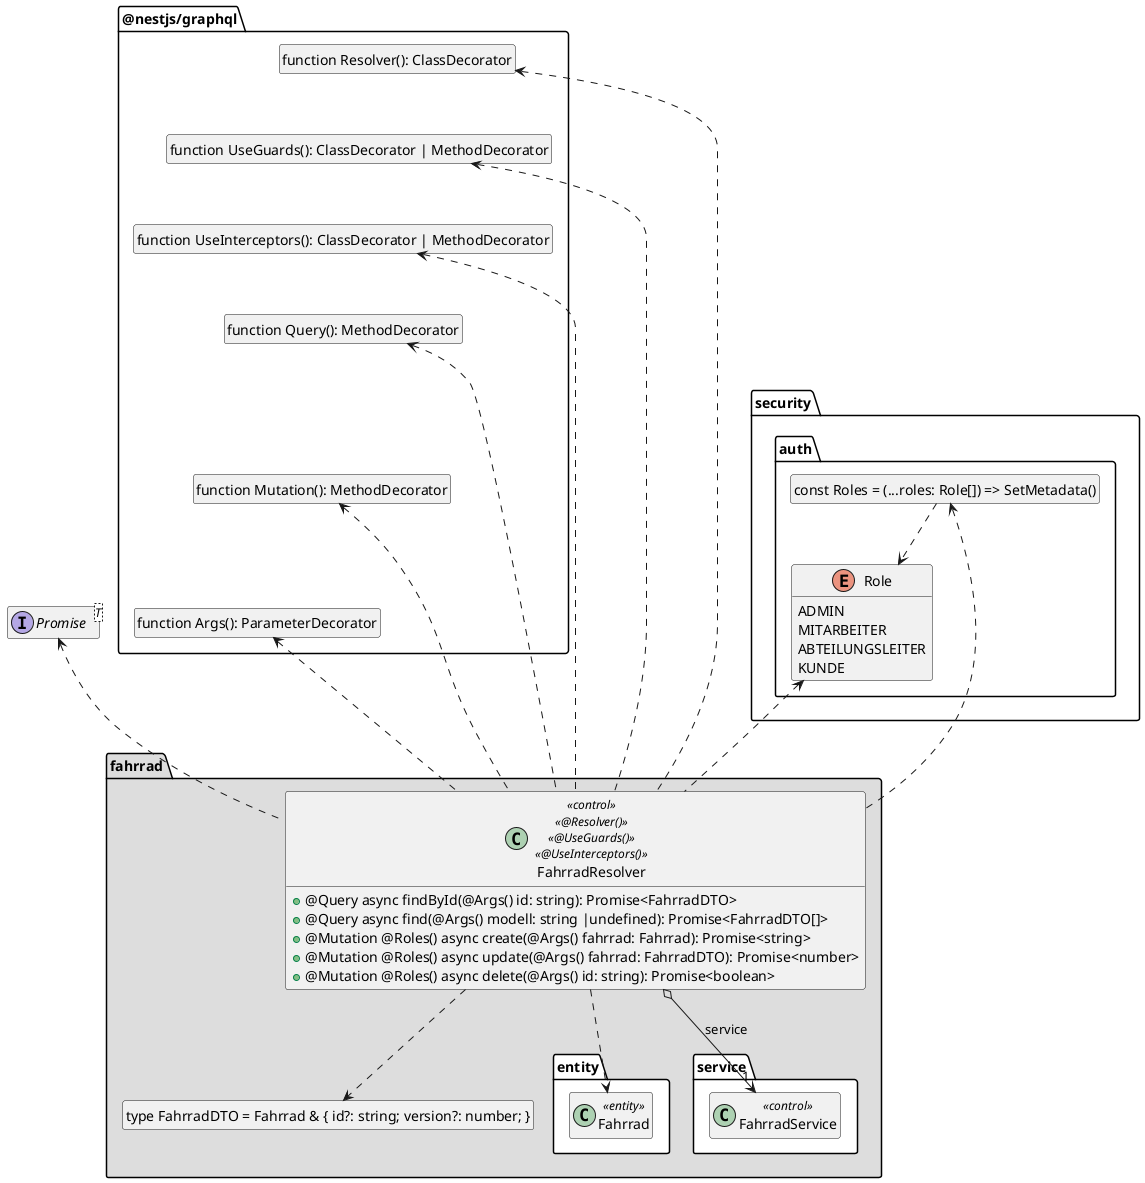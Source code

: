 ' Preview durch <Alt>d

@startuml Controller-Klasse

interface Promise<T>

package @nestjs/graphql {
  class "function Resolver(): ClassDecorator" as Resolver
  hide Resolver circle

  class "function UseGuards(): ClassDecorator | MethodDecorator" as UseGuards
  hide UseGuards circle

  class "function UseInterceptors(): ClassDecorator | MethodDecorator" as UseInterceptors
  hide UseInterceptors circle

  class "function Query(): MethodDecorator" as Query
  hide Query circle

  class "function Mutation(): MethodDecorator" as Mutation
  hide Mutation circle

  class "function Args(): ParameterDecorator" as Args
  hide Args circle

  Resolver -[hidden]down-> UseGuards
  UseGuards -[hidden]down-> UseInterceptors
  UseInterceptors -[hidden]down-> Query
  Query -[hidden]down-> Mutation
  Mutation -[hidden]down-> Args
}

package security.auth {
  enum Role {
    ADMIN
    MITARBEITER
    ABTEILUNGSLEITER
    KUNDE
  }

  class "const Roles = (...roles: Role[]) => SetMetadata()" as Roles
  hide Roles circle

  Roles ..> Role
}

package fahrrad #DDDDDD {
  package entity #FFFFFF {
    class Fahrrad <<entity>>
  }

  package service #FFFFFF {
    class FahrradService << control >>
  }

  class "type FahrradDTO = Fahrrad & { id?: string; version?: number; }" as FahrradDTO
  hide FahrradDTO circle

  FahrradResolver o-down-> "1" FahrradService : service
  FahrradResolver ..> Fahrrad

  FahrradResolver .up.> Resolver
  FahrradResolver .up.> UseGuards
  FahrradResolver .up.> UseInterceptors
  FahrradResolver .up.> Query
  FahrradResolver .up.> Mutation
  FahrradResolver .up.> Args

  FahrradResolver .up.> Roles
  FahrradResolver .up.> Role

  FahrradResolver ..> FahrradDTO

  FahrradResolver .up.> Promise

  class FahrradResolver << control >> << @Resolver() >> << @UseGuards() >> << @UseInterceptors() >> {
    + @Query async findById(@Args() id: string): Promise<FahrradDTO>
    + @Query async find(@Args() modell: string |undefined): Promise<FahrradDTO[]>
    + @Mutation @Roles() async create(@Args() fahrrad: Fahrrad): Promise<string>
    + @Mutation @Roles() async update(@Args() fahrrad: FahrradDTO): Promise<number>
    + @Mutation @Roles() async delete(@Args() id: string): Promise<boolean>
  }
}

hide empty members

@enduml
